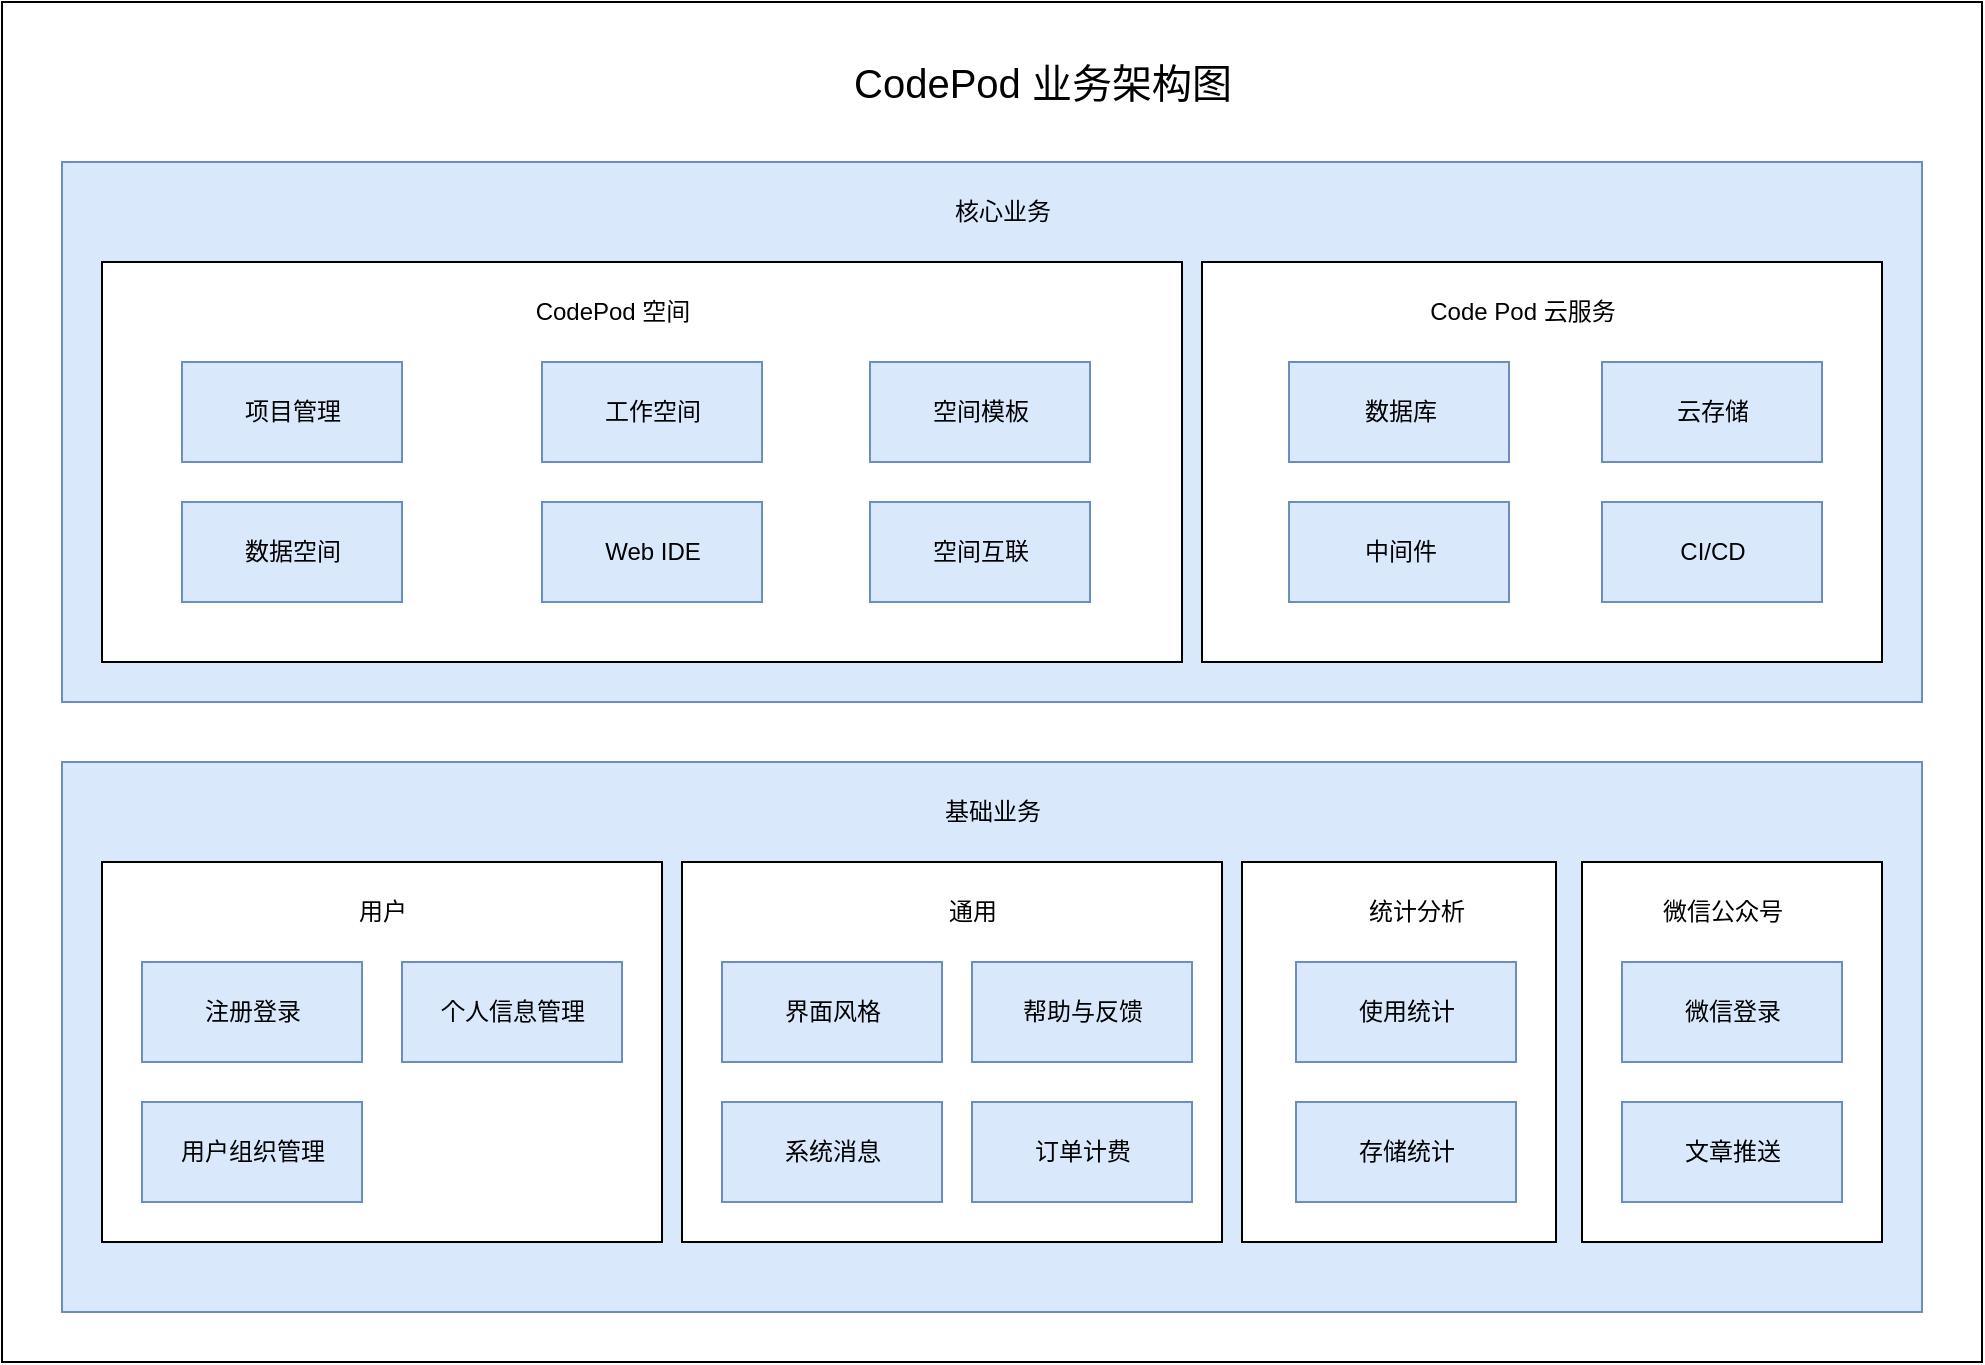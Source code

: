 <mxfile>
    <diagram id="FeZDSQjhkeeP0c5kcx0Y" name="第 1 页">
        <mxGraphModel dx="1086" dy="689" grid="1" gridSize="10" guides="1" tooltips="1" connect="1" arrows="1" fold="1" page="1" pageScale="1" pageWidth="827" pageHeight="1169" math="0" shadow="0">
            <root>
                <mxCell id="0"/>
                <mxCell id="1" parent="0"/>
                <mxCell id="53" value="" style="rounded=0;whiteSpace=wrap;html=1;" vertex="1" parent="1">
                    <mxGeometry x="50" y="220" width="990" height="680" as="geometry"/>
                </mxCell>
                <mxCell id="43" value="" style="rounded=0;whiteSpace=wrap;html=1;fontSize=20;fillColor=#dae8fc;strokeColor=#6c8ebf;" parent="1" vertex="1">
                    <mxGeometry x="80" y="600" width="930" height="275" as="geometry"/>
                </mxCell>
                <mxCell id="41" value="" style="rounded=0;whiteSpace=wrap;html=1;fontSize=20;fillColor=#dae8fc;strokeColor=#6c8ebf;" parent="1" vertex="1">
                    <mxGeometry x="80" y="300" width="930" height="270" as="geometry"/>
                </mxCell>
                <mxCell id="4" value="" style="html=1;" parent="1" vertex="1">
                    <mxGeometry x="100" y="350" width="540" height="200" as="geometry"/>
                </mxCell>
                <mxCell id="9" value="CodePod 空间" style="text;html=1;align=center;verticalAlign=middle;resizable=0;points=[];autosize=1;strokeColor=none;fillColor=none;" parent="1" vertex="1">
                    <mxGeometry x="305" y="360" width="100" height="30" as="geometry"/>
                </mxCell>
                <mxCell id="10" value="工作空间" style="html=1;fillColor=#dae8fc;strokeColor=#6c8ebf;" parent="1" vertex="1">
                    <mxGeometry x="320" y="400" width="110" height="50" as="geometry"/>
                </mxCell>
                <mxCell id="11" value="空间模板" style="html=1;fillColor=#dae8fc;strokeColor=#6c8ebf;" parent="1" vertex="1">
                    <mxGeometry x="484" y="400" width="110" height="50" as="geometry"/>
                </mxCell>
                <mxCell id="13" value="数据空间" style="html=1;fillColor=#dae8fc;strokeColor=#6c8ebf;" parent="1" vertex="1">
                    <mxGeometry x="140" y="470" width="110" height="50" as="geometry"/>
                </mxCell>
                <mxCell id="14" value="" style="html=1;" parent="1" vertex="1">
                    <mxGeometry x="390" y="650" width="270" height="190" as="geometry"/>
                </mxCell>
                <mxCell id="15" value="通用" style="text;html=1;align=center;verticalAlign=middle;resizable=0;points=[];autosize=1;strokeColor=none;fillColor=none;" parent="1" vertex="1">
                    <mxGeometry x="510" y="660" width="50" height="30" as="geometry"/>
                </mxCell>
                <mxCell id="16" value="界面风格" style="html=1;fillColor=#dae8fc;strokeColor=#6c8ebf;" parent="1" vertex="1">
                    <mxGeometry x="410" y="700" width="110" height="50" as="geometry"/>
                </mxCell>
                <mxCell id="17" value="系统消息" style="html=1;fillColor=#dae8fc;strokeColor=#6c8ebf;" parent="1" vertex="1">
                    <mxGeometry x="410" y="770" width="110" height="50" as="geometry"/>
                </mxCell>
                <mxCell id="18" value="帮助与反馈" style="html=1;fillColor=#dae8fc;strokeColor=#6c8ebf;" parent="1" vertex="1">
                    <mxGeometry x="535" y="700" width="110" height="50" as="geometry"/>
                </mxCell>
                <mxCell id="20" value="" style="html=1;" parent="1" vertex="1">
                    <mxGeometry x="100" y="650" width="280" height="190" as="geometry"/>
                </mxCell>
                <mxCell id="21" value="用户" style="text;html=1;align=center;verticalAlign=middle;resizable=0;points=[];autosize=1;strokeColor=none;fillColor=none;" parent="1" vertex="1">
                    <mxGeometry x="215" y="660" width="50" height="30" as="geometry"/>
                </mxCell>
                <mxCell id="22" value="注册登录" style="html=1;fillColor=#dae8fc;strokeColor=#6c8ebf;" parent="1" vertex="1">
                    <mxGeometry x="120" y="700" width="110" height="50" as="geometry"/>
                </mxCell>
                <mxCell id="23" value="个人信息管理" style="html=1;fillColor=#dae8fc;strokeColor=#6c8ebf;" parent="1" vertex="1">
                    <mxGeometry x="250" y="700" width="110" height="50" as="geometry"/>
                </mxCell>
                <mxCell id="24" value="用户组织管理" style="html=1;fillColor=#dae8fc;strokeColor=#6c8ebf;" parent="1" vertex="1">
                    <mxGeometry x="120" y="770" width="110" height="50" as="geometry"/>
                </mxCell>
                <mxCell id="25" value="项目管理" style="html=1;fillColor=#dae8fc;strokeColor=#6c8ebf;" parent="1" vertex="1">
                    <mxGeometry x="140" y="400" width="110" height="50" as="geometry"/>
                </mxCell>
                <mxCell id="26" value="" style="html=1;" parent="1" vertex="1">
                    <mxGeometry x="670" y="650" width="157" height="190" as="geometry"/>
                </mxCell>
                <mxCell id="27" value="统计分析" style="text;html=1;align=center;verticalAlign=middle;resizable=0;points=[];autosize=1;strokeColor=none;fillColor=none;" parent="1" vertex="1">
                    <mxGeometry x="722" y="660" width="70" height="30" as="geometry"/>
                </mxCell>
                <mxCell id="30" value="使用统计" style="html=1;fillColor=#dae8fc;strokeColor=#6c8ebf;" parent="1" vertex="1">
                    <mxGeometry x="697" y="700" width="110" height="50" as="geometry"/>
                </mxCell>
                <mxCell id="31" value="存储统计" style="html=1;fillColor=#dae8fc;strokeColor=#6c8ebf;" parent="1" vertex="1">
                    <mxGeometry x="697" y="770" width="110" height="50" as="geometry"/>
                </mxCell>
                <mxCell id="33" value="基础业务" style="text;html=1;align=center;verticalAlign=middle;resizable=0;points=[];autosize=1;strokeColor=none;fillColor=none;" parent="1" vertex="1">
                    <mxGeometry x="510" y="610" width="70" height="30" as="geometry"/>
                </mxCell>
                <mxCell id="34" value="CodePod 业务架构图" style="text;html=1;align=center;verticalAlign=middle;resizable=0;points=[];autosize=1;strokeColor=none;fillColor=none;fontSize=20;" parent="1" vertex="1">
                    <mxGeometry x="465" y="240" width="210" height="40" as="geometry"/>
                </mxCell>
                <mxCell id="35" value="Web IDE" style="html=1;fillColor=#dae8fc;strokeColor=#6c8ebf;" parent="1" vertex="1">
                    <mxGeometry x="320" y="470" width="110" height="50" as="geometry"/>
                </mxCell>
                <mxCell id="36" value="" style="html=1;" parent="1" vertex="1">
                    <mxGeometry x="650" y="350" width="340" height="200" as="geometry"/>
                </mxCell>
                <mxCell id="37" value="Code Pod 云服务" style="text;html=1;align=center;verticalAlign=middle;resizable=0;points=[];autosize=1;strokeColor=none;fillColor=none;" parent="1" vertex="1">
                    <mxGeometry x="750" y="360" width="120" height="30" as="geometry"/>
                </mxCell>
                <mxCell id="38" value="数据库" style="html=1;fillColor=#dae8fc;strokeColor=#6c8ebf;" parent="1" vertex="1">
                    <mxGeometry x="693.5" y="400" width="110" height="50" as="geometry"/>
                </mxCell>
                <mxCell id="39" value="中间件" style="html=1;fillColor=#dae8fc;strokeColor=#6c8ebf;" parent="1" vertex="1">
                    <mxGeometry x="693.5" y="470" width="110" height="50" as="geometry"/>
                </mxCell>
                <mxCell id="40" value="云存储" style="html=1;fillColor=#dae8fc;strokeColor=#6c8ebf;" parent="1" vertex="1">
                    <mxGeometry x="850" y="400" width="110" height="50" as="geometry"/>
                </mxCell>
                <mxCell id="44" value="核心业务" style="text;html=1;align=center;verticalAlign=middle;resizable=0;points=[];autosize=1;strokeColor=none;fillColor=none;" parent="1" vertex="1">
                    <mxGeometry x="515" y="310" width="70" height="30" as="geometry"/>
                </mxCell>
                <mxCell id="45" value="" style="html=1;" parent="1" vertex="1">
                    <mxGeometry x="840" y="650" width="150" height="190" as="geometry"/>
                </mxCell>
                <mxCell id="46" value="微信公众号" style="text;html=1;align=center;verticalAlign=middle;resizable=0;points=[];autosize=1;strokeColor=none;fillColor=none;" parent="1" vertex="1">
                    <mxGeometry x="870" y="660" width="80" height="30" as="geometry"/>
                </mxCell>
                <mxCell id="47" value="微信登录" style="html=1;fillColor=#dae8fc;strokeColor=#6c8ebf;" parent="1" vertex="1">
                    <mxGeometry x="860" y="700" width="110" height="50" as="geometry"/>
                </mxCell>
                <mxCell id="48" value="文章推送" style="html=1;fillColor=#dae8fc;strokeColor=#6c8ebf;" parent="1" vertex="1">
                    <mxGeometry x="860" y="770" width="110" height="50" as="geometry"/>
                </mxCell>
                <mxCell id="49" value="CI/CD" style="html=1;fillColor=#dae8fc;strokeColor=#6c8ebf;" parent="1" vertex="1">
                    <mxGeometry x="850" y="470" width="110" height="50" as="geometry"/>
                </mxCell>
                <mxCell id="51" value="订单计费" style="html=1;fillColor=#dae8fc;strokeColor=#6c8ebf;" parent="1" vertex="1">
                    <mxGeometry x="535" y="770" width="110" height="50" as="geometry"/>
                </mxCell>
                <mxCell id="52" value="空间互联" style="html=1;fillColor=#dae8fc;strokeColor=#6c8ebf;" parent="1" vertex="1">
                    <mxGeometry x="484" y="470" width="110" height="50" as="geometry"/>
                </mxCell>
            </root>
        </mxGraphModel>
    </diagram>
</mxfile>